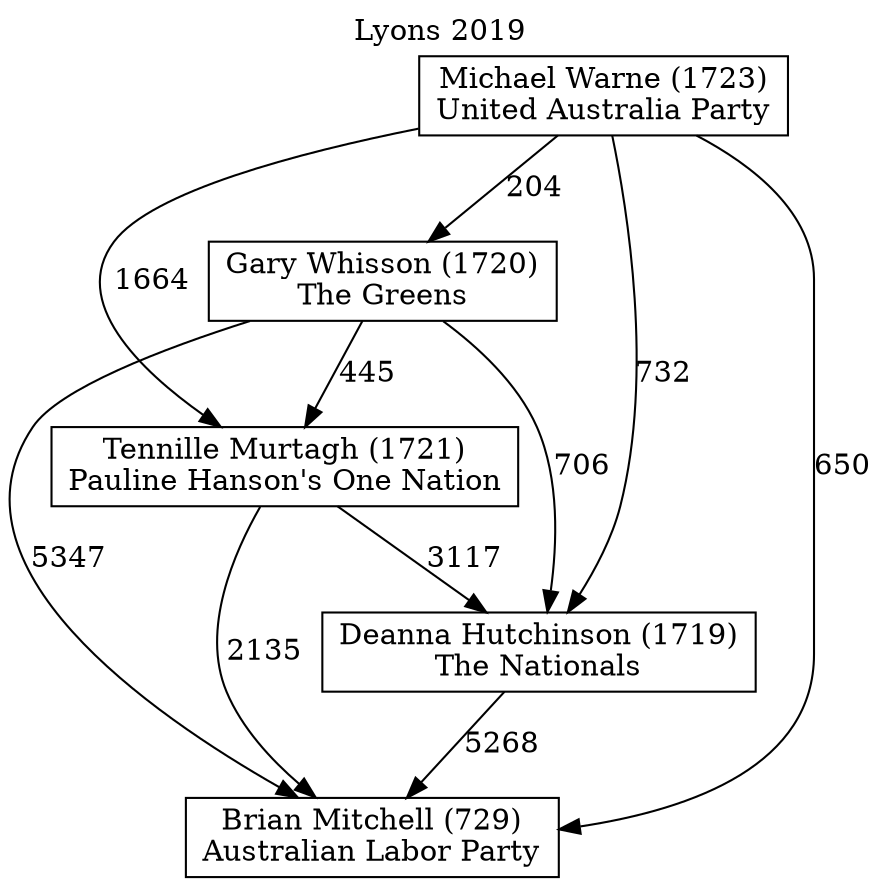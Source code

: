 // House preference flow
digraph "Brian Mitchell (729)_Lyons_2019" {
	graph [label="Lyons 2019" labelloc=t mclimit=10]
	node [shape=box]
	"Brian Mitchell (729)" [label="Brian Mitchell (729)
Australian Labor Party"]
	"Deanna Hutchinson (1719)" [label="Deanna Hutchinson (1719)
The Nationals"]
	"Tennille Murtagh (1721)" [label="Tennille Murtagh (1721)
Pauline Hanson's One Nation"]
	"Gary Whisson (1720)" [label="Gary Whisson (1720)
The Greens"]
	"Michael Warne (1723)" [label="Michael Warne (1723)
United Australia Party"]
	"Deanna Hutchinson (1719)" -> "Brian Mitchell (729)" [label=5268]
	"Tennille Murtagh (1721)" -> "Deanna Hutchinson (1719)" [label=3117]
	"Gary Whisson (1720)" -> "Tennille Murtagh (1721)" [label=445]
	"Michael Warne (1723)" -> "Gary Whisson (1720)" [label=204]
	"Tennille Murtagh (1721)" -> "Brian Mitchell (729)" [label=2135]
	"Gary Whisson (1720)" -> "Brian Mitchell (729)" [label=5347]
	"Michael Warne (1723)" -> "Brian Mitchell (729)" [label=650]
	"Michael Warne (1723)" -> "Tennille Murtagh (1721)" [label=1664]
	"Gary Whisson (1720)" -> "Deanna Hutchinson (1719)" [label=706]
	"Michael Warne (1723)" -> "Deanna Hutchinson (1719)" [label=732]
}
